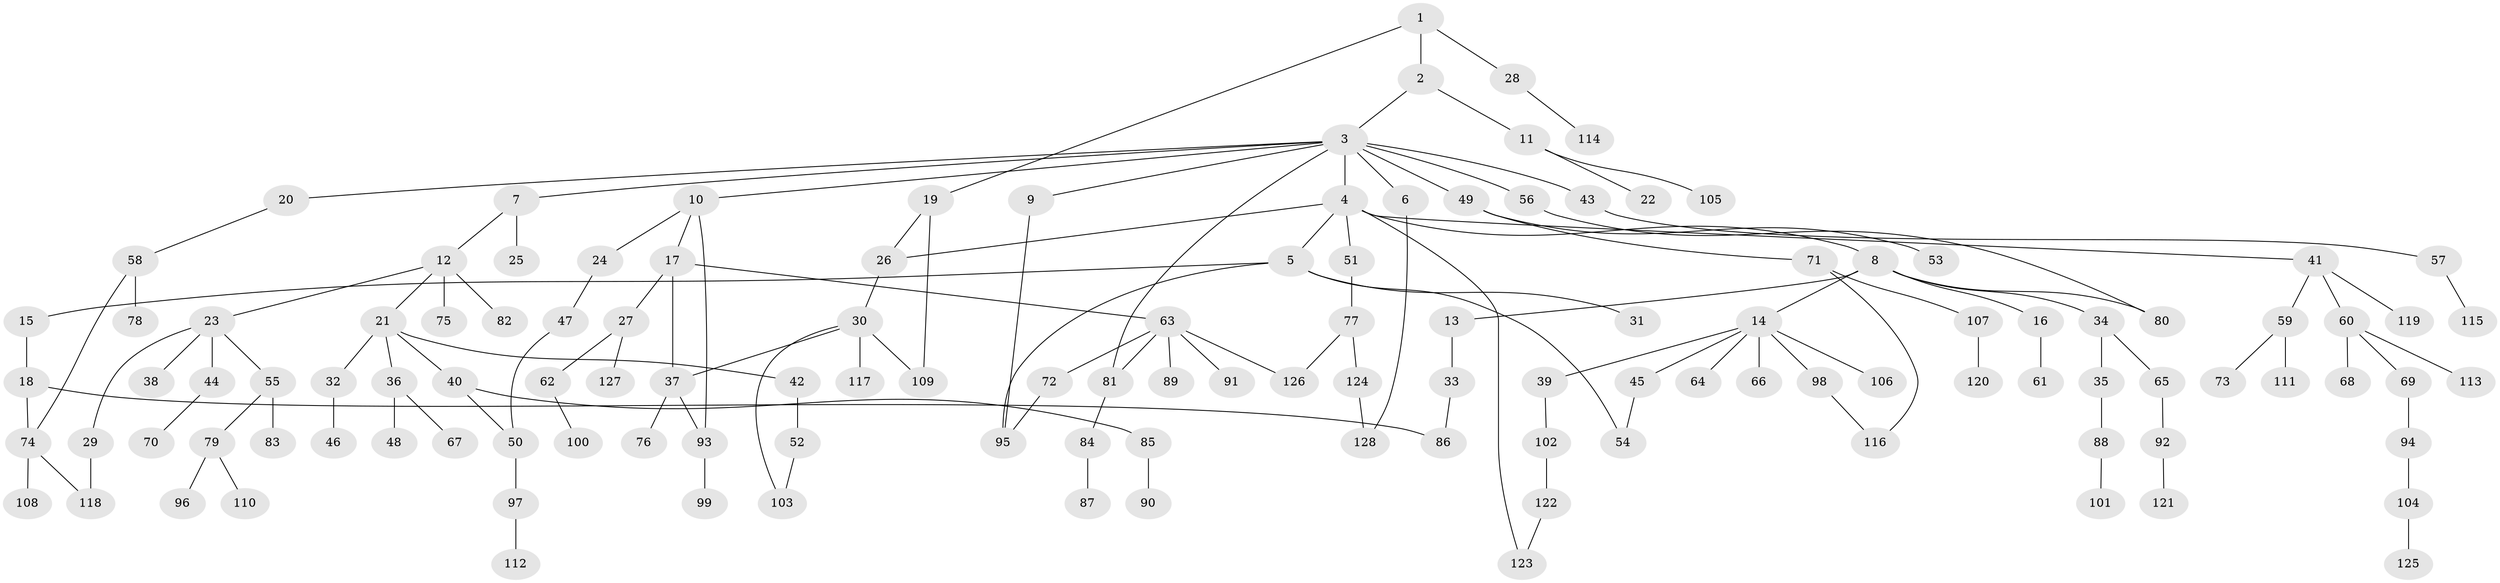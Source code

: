 // Generated by graph-tools (version 1.1) at 2025/34/03/09/25 02:34:25]
// undirected, 128 vertices, 145 edges
graph export_dot {
graph [start="1"]
  node [color=gray90,style=filled];
  1;
  2;
  3;
  4;
  5;
  6;
  7;
  8;
  9;
  10;
  11;
  12;
  13;
  14;
  15;
  16;
  17;
  18;
  19;
  20;
  21;
  22;
  23;
  24;
  25;
  26;
  27;
  28;
  29;
  30;
  31;
  32;
  33;
  34;
  35;
  36;
  37;
  38;
  39;
  40;
  41;
  42;
  43;
  44;
  45;
  46;
  47;
  48;
  49;
  50;
  51;
  52;
  53;
  54;
  55;
  56;
  57;
  58;
  59;
  60;
  61;
  62;
  63;
  64;
  65;
  66;
  67;
  68;
  69;
  70;
  71;
  72;
  73;
  74;
  75;
  76;
  77;
  78;
  79;
  80;
  81;
  82;
  83;
  84;
  85;
  86;
  87;
  88;
  89;
  90;
  91;
  92;
  93;
  94;
  95;
  96;
  97;
  98;
  99;
  100;
  101;
  102;
  103;
  104;
  105;
  106;
  107;
  108;
  109;
  110;
  111;
  112;
  113;
  114;
  115;
  116;
  117;
  118;
  119;
  120;
  121;
  122;
  123;
  124;
  125;
  126;
  127;
  128;
  1 -- 2;
  1 -- 19;
  1 -- 28;
  2 -- 3;
  2 -- 11;
  3 -- 4;
  3 -- 6;
  3 -- 7;
  3 -- 9;
  3 -- 10;
  3 -- 20;
  3 -- 43;
  3 -- 49;
  3 -- 56;
  3 -- 81;
  4 -- 5;
  4 -- 8;
  4 -- 41;
  4 -- 51;
  4 -- 26;
  4 -- 123;
  5 -- 15;
  5 -- 31;
  5 -- 54;
  5 -- 95;
  6 -- 128;
  7 -- 12;
  7 -- 25;
  8 -- 13;
  8 -- 14;
  8 -- 16;
  8 -- 34;
  8 -- 80;
  9 -- 95;
  10 -- 17;
  10 -- 24;
  10 -- 93;
  11 -- 22;
  11 -- 105;
  12 -- 21;
  12 -- 23;
  12 -- 75;
  12 -- 82;
  13 -- 33;
  14 -- 39;
  14 -- 45;
  14 -- 64;
  14 -- 66;
  14 -- 98;
  14 -- 106;
  15 -- 18;
  16 -- 61;
  17 -- 27;
  17 -- 37;
  17 -- 63;
  18 -- 74;
  18 -- 86;
  19 -- 26;
  19 -- 109;
  20 -- 58;
  21 -- 32;
  21 -- 36;
  21 -- 40;
  21 -- 42;
  23 -- 29;
  23 -- 38;
  23 -- 44;
  23 -- 55;
  24 -- 47;
  26 -- 30;
  27 -- 62;
  27 -- 127;
  28 -- 114;
  29 -- 118;
  30 -- 109;
  30 -- 117;
  30 -- 103;
  30 -- 37;
  32 -- 46;
  33 -- 86;
  34 -- 35;
  34 -- 65;
  35 -- 88;
  36 -- 48;
  36 -- 67;
  37 -- 76;
  37 -- 93;
  39 -- 102;
  40 -- 50;
  40 -- 85;
  41 -- 59;
  41 -- 60;
  41 -- 119;
  42 -- 52;
  43 -- 57;
  44 -- 70;
  45 -- 54;
  47 -- 50;
  49 -- 53;
  49 -- 71;
  50 -- 97;
  51 -- 77;
  52 -- 103;
  55 -- 79;
  55 -- 83;
  56 -- 80;
  57 -- 115;
  58 -- 78;
  58 -- 74;
  59 -- 73;
  59 -- 111;
  60 -- 68;
  60 -- 69;
  60 -- 113;
  62 -- 100;
  63 -- 72;
  63 -- 81;
  63 -- 89;
  63 -- 91;
  63 -- 126;
  65 -- 92;
  69 -- 94;
  71 -- 107;
  71 -- 116;
  72 -- 95;
  74 -- 108;
  74 -- 118;
  77 -- 124;
  77 -- 126;
  79 -- 96;
  79 -- 110;
  81 -- 84;
  84 -- 87;
  85 -- 90;
  88 -- 101;
  92 -- 121;
  93 -- 99;
  94 -- 104;
  97 -- 112;
  98 -- 116;
  102 -- 122;
  104 -- 125;
  107 -- 120;
  122 -- 123;
  124 -- 128;
}
